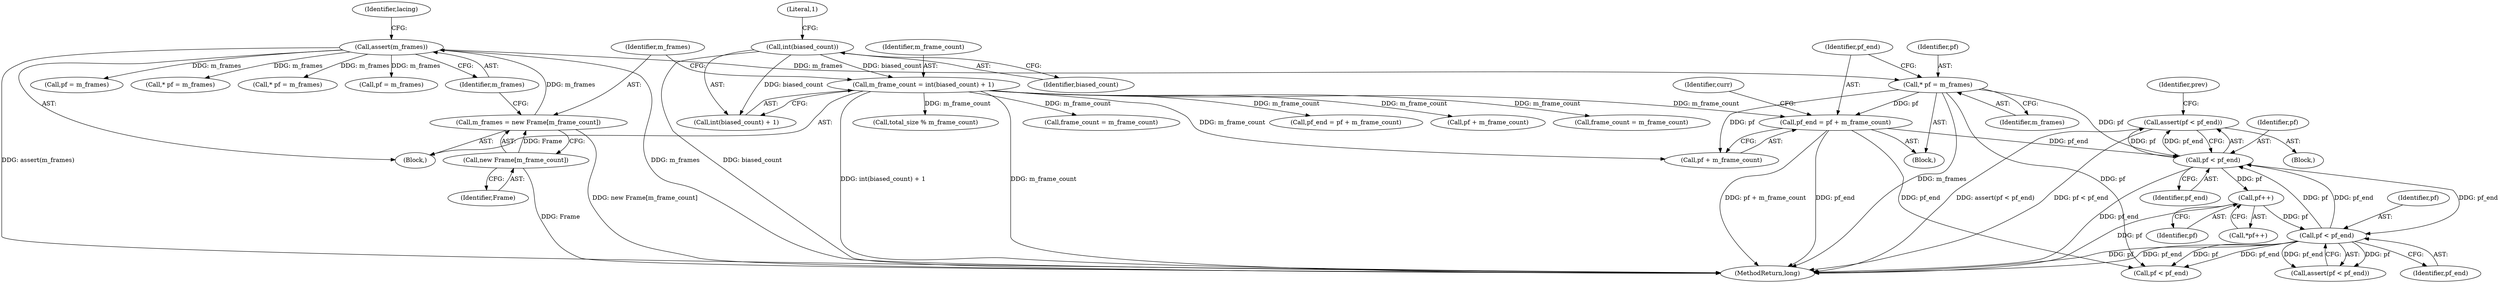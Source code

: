 digraph "0_Android_cc274e2abe8b2a6698a5c47d8aa4bb45f1f9538d_33@API" {
"1000716" [label="(Call,assert(pf < pf_end))"];
"1000717" [label="(Call,pf < pf_end)"];
"1000741" [label="(Call,pf < pf_end)"];
"1000724" [label="(Call,pf++)"];
"1000672" [label="(Call,* pf = m_frames)"];
"1000355" [label="(Call,assert(m_frames))"];
"1000351" [label="(Call,m_frames = new Frame[m_frame_count])"];
"1000353" [label="(Call,new Frame[m_frame_count])"];
"1000675" [label="(Call,pf_end = pf + m_frame_count)"];
"1000345" [label="(Call,m_frame_count = int(biased_count) + 1)"];
"1000348" [label="(Call,int(biased_count))"];
"1000550" [label="(Call,total_size % m_frame_count)"];
"1000346" [label="(Identifier,m_frame_count)"];
"1000345" [label="(Call,m_frame_count = int(biased_count) + 1)"];
"1000122" [label="(Block,)"];
"1000630" [label="(Call,frame_count = m_frame_count)"];
"1000355" [label="(Call,assert(m_frames))"];
"1000500" [label="(Call,pf = m_frames)"];
"1000683" [label="(Identifier,curr)"];
"1000716" [label="(Call,assert(pf < pf_end))"];
"1000347" [label="(Call,int(biased_count) + 1)"];
"1000723" [label="(Call,*pf++)"];
"1000676" [label="(Identifier,pf_end)"];
"1000363" [label="(Call,* pf = m_frames)"];
"1000722" [label="(Identifier,prev)"];
"1000569" [label="(Call,* pf = m_frames)"];
"1000672" [label="(Call,* pf = m_frames)"];
"1000741" [label="(Call,pf < pf_end)"];
"1000354" [label="(Identifier,Frame)"];
"1000677" [label="(Call,pf + m_frame_count)"];
"1000348" [label="(Call,int(biased_count))"];
"1000352" [label="(Identifier,m_frames)"];
"1000709" [label="(Block,)"];
"1000614" [label="(Block,)"];
"1000904" [label="(Call,pf = m_frames)"];
"1000366" [label="(Call,pf_end = pf + m_frame_count)"];
"1000673" [label="(Identifier,pf)"];
"1000742" [label="(Identifier,pf)"];
"1000719" [label="(Identifier,pf_end)"];
"1000368" [label="(Call,pf + m_frame_count)"];
"1000376" [label="(Call,frame_count = m_frame_count)"];
"1000717" [label="(Call,pf < pf_end)"];
"1000349" [label="(Identifier,biased_count)"];
"1000351" [label="(Call,m_frames = new Frame[m_frame_count])"];
"1000350" [label="(Literal,1)"];
"1000359" [label="(Identifier,lacing)"];
"1000725" [label="(Identifier,pf)"];
"1000353" [label="(Call,new Frame[m_frame_count])"];
"1000724" [label="(Call,pf++)"];
"1000942" [label="(MethodReturn,long)"];
"1000356" [label="(Identifier,m_frames)"];
"1000675" [label="(Call,pf_end = pf + m_frame_count)"];
"1000740" [label="(Call,assert(pf < pf_end))"];
"1000743" [label="(Identifier,pf_end)"];
"1000718" [label="(Identifier,pf)"];
"1000674" [label="(Identifier,m_frames)"];
"1000832" [label="(Call,pf < pf_end)"];
"1000716" -> "1000709"  [label="AST: "];
"1000716" -> "1000717"  [label="CFG: "];
"1000717" -> "1000716"  [label="AST: "];
"1000722" -> "1000716"  [label="CFG: "];
"1000716" -> "1000942"  [label="DDG: assert(pf < pf_end)"];
"1000716" -> "1000942"  [label="DDG: pf < pf_end"];
"1000717" -> "1000716"  [label="DDG: pf"];
"1000717" -> "1000716"  [label="DDG: pf_end"];
"1000717" -> "1000719"  [label="CFG: "];
"1000718" -> "1000717"  [label="AST: "];
"1000719" -> "1000717"  [label="AST: "];
"1000717" -> "1000942"  [label="DDG: pf_end"];
"1000741" -> "1000717"  [label="DDG: pf"];
"1000741" -> "1000717"  [label="DDG: pf_end"];
"1000672" -> "1000717"  [label="DDG: pf"];
"1000675" -> "1000717"  [label="DDG: pf_end"];
"1000717" -> "1000724"  [label="DDG: pf"];
"1000717" -> "1000741"  [label="DDG: pf_end"];
"1000741" -> "1000740"  [label="AST: "];
"1000741" -> "1000743"  [label="CFG: "];
"1000742" -> "1000741"  [label="AST: "];
"1000743" -> "1000741"  [label="AST: "];
"1000740" -> "1000741"  [label="CFG: "];
"1000741" -> "1000942"  [label="DDG: pf"];
"1000741" -> "1000942"  [label="DDG: pf_end"];
"1000741" -> "1000740"  [label="DDG: pf"];
"1000741" -> "1000740"  [label="DDG: pf_end"];
"1000724" -> "1000741"  [label="DDG: pf"];
"1000741" -> "1000832"  [label="DDG: pf"];
"1000741" -> "1000832"  [label="DDG: pf_end"];
"1000724" -> "1000723"  [label="AST: "];
"1000724" -> "1000725"  [label="CFG: "];
"1000725" -> "1000724"  [label="AST: "];
"1000723" -> "1000724"  [label="CFG: "];
"1000724" -> "1000942"  [label="DDG: pf"];
"1000672" -> "1000614"  [label="AST: "];
"1000672" -> "1000674"  [label="CFG: "];
"1000673" -> "1000672"  [label="AST: "];
"1000674" -> "1000672"  [label="AST: "];
"1000676" -> "1000672"  [label="CFG: "];
"1000672" -> "1000942"  [label="DDG: m_frames"];
"1000355" -> "1000672"  [label="DDG: m_frames"];
"1000672" -> "1000675"  [label="DDG: pf"];
"1000672" -> "1000677"  [label="DDG: pf"];
"1000672" -> "1000832"  [label="DDG: pf"];
"1000355" -> "1000122"  [label="AST: "];
"1000355" -> "1000356"  [label="CFG: "];
"1000356" -> "1000355"  [label="AST: "];
"1000359" -> "1000355"  [label="CFG: "];
"1000355" -> "1000942"  [label="DDG: m_frames"];
"1000355" -> "1000942"  [label="DDG: assert(m_frames)"];
"1000351" -> "1000355"  [label="DDG: m_frames"];
"1000355" -> "1000363"  [label="DDG: m_frames"];
"1000355" -> "1000500"  [label="DDG: m_frames"];
"1000355" -> "1000569"  [label="DDG: m_frames"];
"1000355" -> "1000904"  [label="DDG: m_frames"];
"1000351" -> "1000122"  [label="AST: "];
"1000351" -> "1000353"  [label="CFG: "];
"1000352" -> "1000351"  [label="AST: "];
"1000353" -> "1000351"  [label="AST: "];
"1000356" -> "1000351"  [label="CFG: "];
"1000351" -> "1000942"  [label="DDG: new Frame[m_frame_count]"];
"1000353" -> "1000351"  [label="DDG: Frame"];
"1000353" -> "1000354"  [label="CFG: "];
"1000354" -> "1000353"  [label="AST: "];
"1000353" -> "1000942"  [label="DDG: Frame"];
"1000675" -> "1000614"  [label="AST: "];
"1000675" -> "1000677"  [label="CFG: "];
"1000676" -> "1000675"  [label="AST: "];
"1000677" -> "1000675"  [label="AST: "];
"1000683" -> "1000675"  [label="CFG: "];
"1000675" -> "1000942"  [label="DDG: pf_end"];
"1000675" -> "1000942"  [label="DDG: pf + m_frame_count"];
"1000345" -> "1000675"  [label="DDG: m_frame_count"];
"1000675" -> "1000832"  [label="DDG: pf_end"];
"1000345" -> "1000122"  [label="AST: "];
"1000345" -> "1000347"  [label="CFG: "];
"1000346" -> "1000345"  [label="AST: "];
"1000347" -> "1000345"  [label="AST: "];
"1000352" -> "1000345"  [label="CFG: "];
"1000345" -> "1000942"  [label="DDG: int(biased_count) + 1"];
"1000345" -> "1000942"  [label="DDG: m_frame_count"];
"1000348" -> "1000345"  [label="DDG: biased_count"];
"1000345" -> "1000366"  [label="DDG: m_frame_count"];
"1000345" -> "1000368"  [label="DDG: m_frame_count"];
"1000345" -> "1000376"  [label="DDG: m_frame_count"];
"1000345" -> "1000550"  [label="DDG: m_frame_count"];
"1000345" -> "1000630"  [label="DDG: m_frame_count"];
"1000345" -> "1000677"  [label="DDG: m_frame_count"];
"1000348" -> "1000347"  [label="AST: "];
"1000348" -> "1000349"  [label="CFG: "];
"1000349" -> "1000348"  [label="AST: "];
"1000350" -> "1000348"  [label="CFG: "];
"1000348" -> "1000942"  [label="DDG: biased_count"];
"1000348" -> "1000347"  [label="DDG: biased_count"];
}
